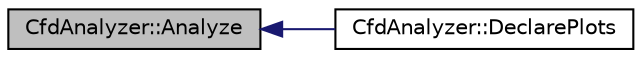 digraph "CfdAnalyzer::Analyze"
{
  edge [fontname="Helvetica",fontsize="10",labelfontname="Helvetica",labelfontsize="10"];
  node [fontname="Helvetica",fontsize="10",shape=record];
  rankdir="LR";
  Node1 [label="CfdAnalyzer::Analyze",height=0.2,width=0.4,color="black", fillcolor="grey75", style="filled", fontcolor="black"];
  Node1 -> Node2 [dir="back",color="midnightblue",fontsize="10",style="solid",fontname="Helvetica"];
  Node2 [label="CfdAnalyzer::DeclarePlots",height=0.2,width=0.4,color="black", fillcolor="white", style="filled",URL="$d5/d61/class_cfd_analyzer.html#a09ee7711fb9948913e2aa0b6a022d25e"];
}
